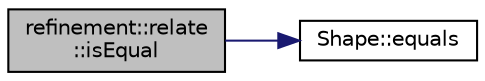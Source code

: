 digraph "refinement::relate::isEqual"
{
 // LATEX_PDF_SIZE
  bgcolor="transparent";
  edge [fontname="Helvetica",fontsize="10",labelfontname="Helvetica",labelfontsize="10"];
  node [fontname="Helvetica",fontsize="10",shape=record];
  rankdir="LR";
  Node1 [label="refinement::relate\l::isEqual",height=0.2,width=0.4,color="black", fillcolor="grey75", style="filled", fontcolor="black",tooltip="Returns true of the two objects are spatially equal."];
  Node1 -> Node2 [color="midnightblue",fontsize="10",style="solid",fontname="Helvetica"];
  Node2 [label="Shape::equals",height=0.2,width=0.4,color="black",URL="$structShape.html#a2fbb9b9a688078ae99af4c289626df60",tooltip="Returns true whether the geometry is spatially equal the input geometry. False otherwise."];
}
